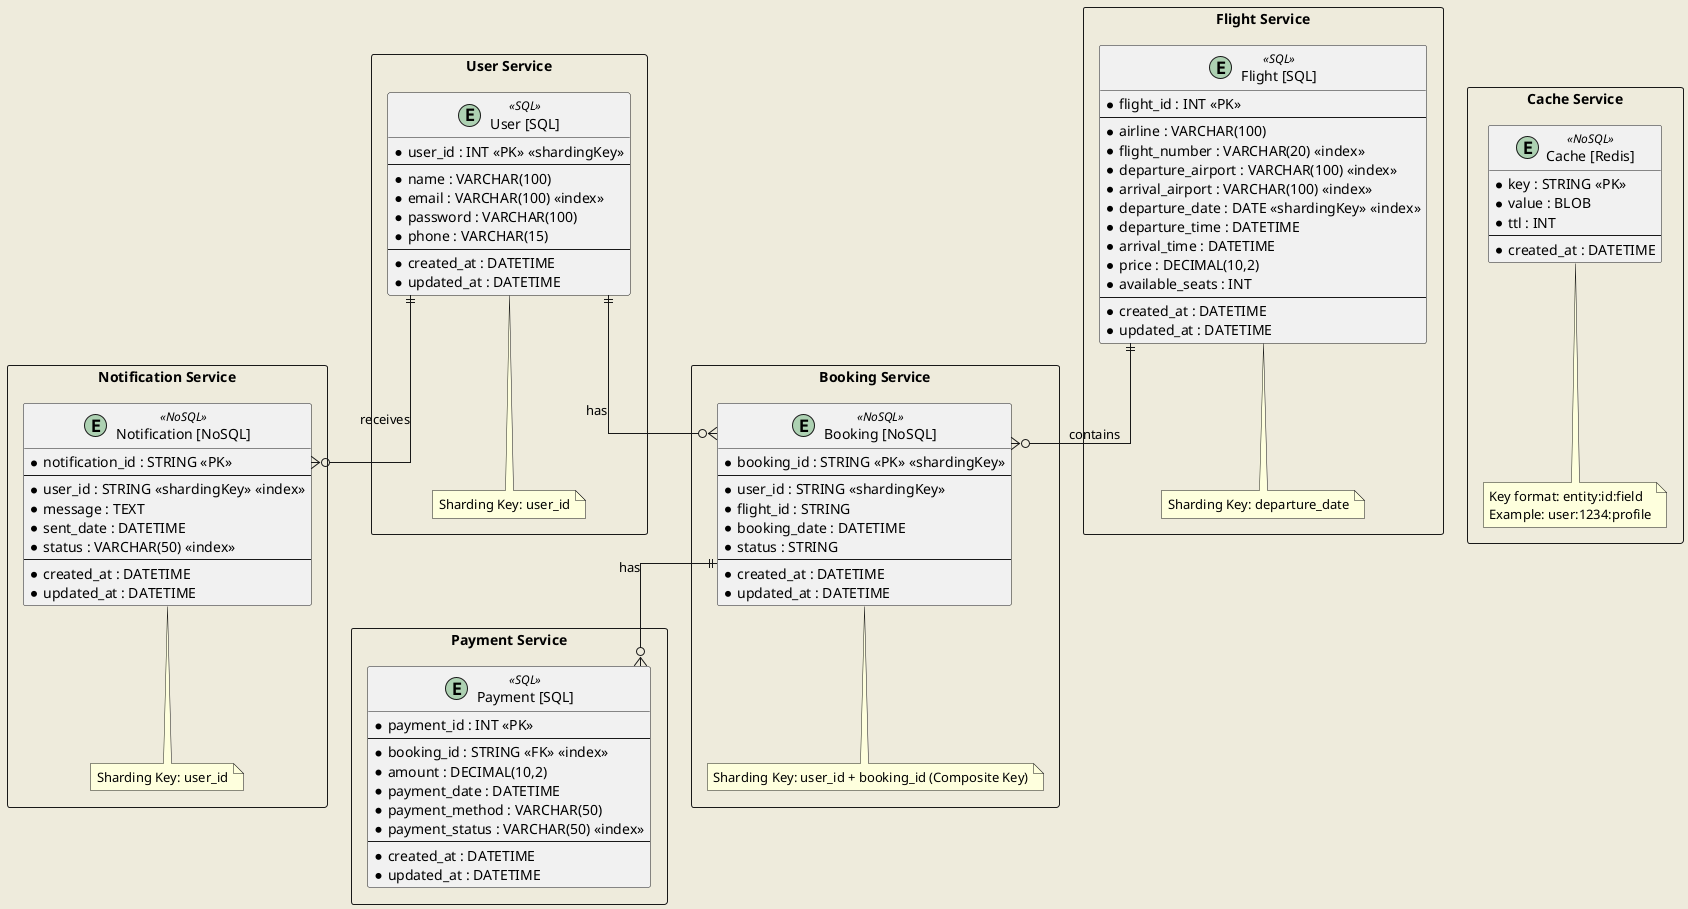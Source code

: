 @startuml
!define RECTANGLE class
skinparam backgroundColor #EEEBDC
skinparam handwritten false
skinparam linetype ortho

skinparam rectangle {
  BackgroundColor<<SQL>> LightYellow
  BackgroundColor<<NoSQL>> LightGreen
  BorderColor<<SQL>> DarkOrange
  BorderColor<<NoSQL>> DarkGreen
}

' 尝试使用特殊颜色标记分片键
skinparam class {
  AttributeFontColor<<shardingKey>> #FF4500
  AttributeIconColor<<shardingKey>> #FF4500
}

rectangle "User Service" {
  entity "User [SQL]" as user <<SQL>> {
    * user_id : INT <<PK>> <<shardingKey>>
    --
    * name : VARCHAR(100)
    * email : VARCHAR(100) <<index>>
    * password : VARCHAR(100)
    * phone : VARCHAR(15)
    --
    * created_at : DATETIME
    * updated_at : DATETIME
  }
  note bottom of user : Sharding Key: user_id
}

rectangle "Flight Service" {
  entity "Flight [SQL]" as flight <<SQL>> {
    * flight_id : INT <<PK>>
    --
    * airline : VARCHAR(100)
    * flight_number : VARCHAR(20) <<index>>
    * departure_airport : VARCHAR(100) <<index>>
    * arrival_airport : VARCHAR(100) <<index>>
    * departure_date : DATE <<shardingKey>> <<index>>
    * departure_time : DATETIME
    * arrival_time : DATETIME
    * price : DECIMAL(10,2)
    * available_seats : INT
    --
    * created_at : DATETIME
    * updated_at : DATETIME
  }
  note bottom of flight : Sharding Key: departure_date
}

rectangle "Booking Service" {
  entity "Booking [NoSQL]" as booking <<NoSQL>> {
    * booking_id : STRING <<PK>> <<shardingKey>>
    --
    * user_id : STRING <<shardingKey>>
    * flight_id : STRING
    * booking_date : DATETIME
    * status : STRING
    --
    * created_at : DATETIME
    * updated_at : DATETIME
  }
  note bottom of booking : Sharding Key: user_id + booking_id (Composite Key)
}

rectangle "Payment Service" {
  entity "Payment [SQL]" as payment <<SQL>> {
    * payment_id : INT <<PK>>
    --
    * booking_id : STRING <<FK>> <<index>>
    * amount : DECIMAL(10,2)
    * payment_date : DATETIME
    * payment_method : VARCHAR(50)
    * payment_status : VARCHAR(50) <<index>>
    --
    * created_at : DATETIME
    * updated_at : DATETIME
  }
}

rectangle "Notification Service" {
  entity "Notification [NoSQL]" as notification <<NoSQL>> {
    * notification_id : STRING <<PK>>
    --
    * user_id : STRING <<shardingKey>> <<index>>
    * message : TEXT
    * sent_date : DATETIME
    * status : VARCHAR(50) <<index>>
    --
    * created_at : DATETIME
    * updated_at : DATETIME
  }
  note bottom of notification : Sharding Key: user_id
}

rectangle "Cache Service" {
  entity "Cache [Redis]" as cache <<NoSQL>> {
    * key : STRING <<PK>>
    * value : BLOB
    * ttl : INT
    --
    * created_at : DATETIME
  }
  note bottom of cache : Key format: entity:id:field\nExample: user:1234:profile
}

user ||--o{ booking : "has"
flight ||--o{ booking : "contains"
booking ||--o{ payment : "has"
user ||--o{ notification : "receives"

@enduml
